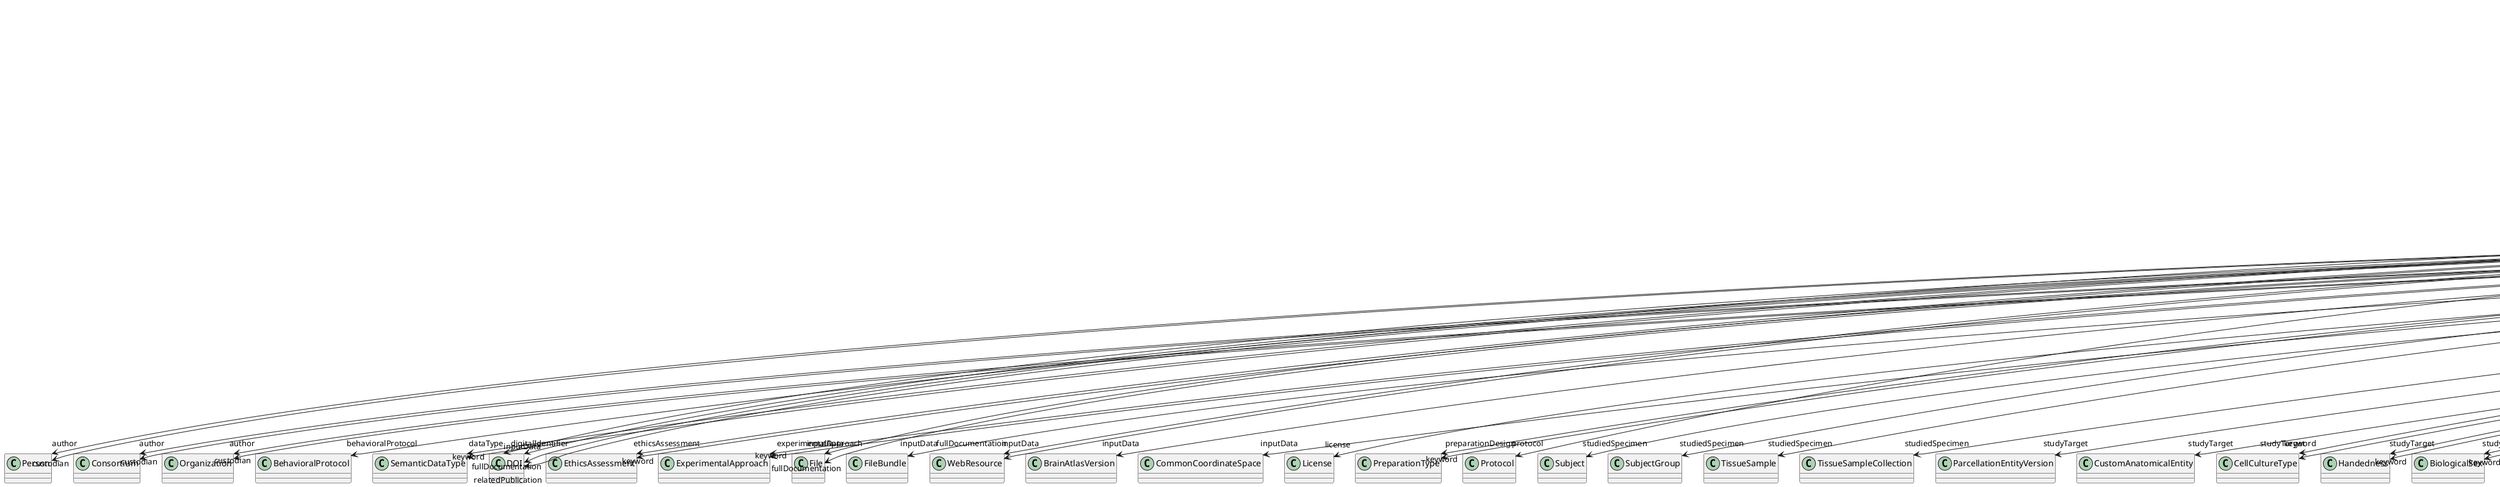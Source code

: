 @startuml
class DatasetVersion {
+author
+behavioralProtocol
+dataType
+digitalIdentifier
+ethicsAssessment
+experimentalApproach
+inputData
+isAlternativeVersionOf
+isNewVersionOf
+license
+preparationDesign
+protocol
+studiedSpecimen
+studyTarget
+technique
+accessibility
+copyright
+custodian
+description
+fullDocumentation
+fullName
+funding
+homepage
+howToCite
+keyword
+otherContribution
+relatedPublication
+releaseDate
+repository
+shortName
+supportChannel
+versionIdentifier
+versionInnovation

}
DatasetVersion -d-> "author" Person
DatasetVersion -d-> "author" Consortium
DatasetVersion -d-> "author" Organization
DatasetVersion -d-> "behavioralProtocol" BehavioralProtocol
DatasetVersion -d-> "dataType" SemanticDataType
DatasetVersion -d-> "digitalIdentifier" DOI
DatasetVersion -d-> "ethicsAssessment" EthicsAssessment
DatasetVersion -d-> "experimentalApproach" ExperimentalApproach
DatasetVersion -d-> "inputData" DOI
DatasetVersion -d-> "inputData" File
DatasetVersion -d-> "inputData" FileBundle
DatasetVersion -d-> "inputData" WebResource
DatasetVersion -d-> "inputData" BrainAtlasVersion
DatasetVersion -d-> "inputData" CommonCoordinateSpace
DatasetVersion -d-> "isAlternativeVersionOf" DatasetVersion
DatasetVersion -d-> "isNewVersionOf" DatasetVersion
DatasetVersion -d-> "license" License
DatasetVersion -d-> "preparationDesign" PreparationType
DatasetVersion -d-> "protocol" Protocol
DatasetVersion -d-> "studiedSpecimen" Subject
DatasetVersion -d-> "studiedSpecimen" SubjectGroup
DatasetVersion -d-> "studiedSpecimen" TissueSample
DatasetVersion -d-> "studiedSpecimen" TissueSampleCollection
DatasetVersion -d-> "studyTarget" ParcellationEntityVersion
DatasetVersion -d-> "studyTarget" CustomAnatomicalEntity
DatasetVersion -d-> "studyTarget" CellCultureType
DatasetVersion -d-> "studyTarget" Handedness
DatasetVersion -d-> "studyTarget" BiologicalSex
DatasetVersion -d-> "studyTarget" TermSuggestion
DatasetVersion -d-> "studyTarget" TactileStimulusType
DatasetVersion -d-> "studyTarget" SubcellularEntity
DatasetVersion -d-> "studyTarget" OrganismSubstance
DatasetVersion -d-> "studyTarget" CellType
DatasetVersion -d-> "studyTarget" UBERONParcellation
DatasetVersion -d-> "studyTarget" VisualStimulusType
DatasetVersion -d-> "studyTarget" GustatoryStimulusType
DatasetVersion -d-> "studyTarget" MolecularEntity
DatasetVersion -d-> "studyTarget" ElectricalStimulusType
DatasetVersion -d-> "studyTarget" GeneticStrainType
DatasetVersion -d-> "studyTarget" Organ
DatasetVersion -d-> "studyTarget" BreedingType
DatasetVersion -d-> "studyTarget" DiseaseModel
DatasetVersion -d-> "studyTarget" OlfactoryStimulusType
DatasetVersion -d-> "studyTarget" Species
DatasetVersion -d-> "studyTarget" OrganismSystem
DatasetVersion -d-> "studyTarget" BiologicalOrder
DatasetVersion -d-> "studyTarget" OpticalStimulusType
DatasetVersion -d-> "studyTarget" Disease
DatasetVersion -d-> "studyTarget" AuditoryStimulusType
DatasetVersion -d-> "technique" StimulationApproach
DatasetVersion -d-> "technique" StimulationTechnique
DatasetVersion -d-> "technique" AnalysisTechnique
DatasetVersion -d-> "technique" Technique
DatasetVersion -d-> "accessibility" ProductAccessibility
DatasetVersion -d-> "copyright" Copyright
DatasetVersion -d-> "custodian" Person
DatasetVersion -d-> "custodian" Consortium
DatasetVersion -d-> "custodian" Organization
DatasetVersion -d-> "fullDocumentation" DOI
DatasetVersion -d-> "fullDocumentation" File
DatasetVersion -d-> "fullDocumentation" WebResource
DatasetVersion -d-> "funding" Funding
DatasetVersion -d-> "keyword" ActionStatusType
DatasetVersion -d-> "keyword" ModelAbstractionLevel
DatasetVersion -d-> "keyword" CellCultureType
DatasetVersion -d-> "keyword" AnatomicalPlane
DatasetVersion -d-> "keyword" AgeCategory
DatasetVersion -d-> "keyword" TissueSampleAttribute
DatasetVersion -d-> "keyword" Handedness
DatasetVersion -d-> "keyword" EthicsAssessment
DatasetVersion -d-> "keyword" LearningResourceType
DatasetVersion -d-> "keyword" BiologicalSex
DatasetVersion -d-> "keyword" ContributionType
DatasetVersion -d-> "keyword" TermSuggestion
DatasetVersion -d-> "keyword" EducationalLevel
DatasetVersion -d-> "keyword" OperatingDevice
DatasetVersion -d-> "keyword" AnnotationType
DatasetVersion -d-> "keyword" StimulationApproach
DatasetVersion -d-> "keyword" Language
DatasetVersion -d-> "keyword" TactileStimulusType
DatasetVersion -d-> "keyword" SubcellularEntity
DatasetVersion -d-> "keyword" OrganismSubstance
DatasetVersion -d-> "keyword" CellType
DatasetVersion -d-> "keyword" UBERONParcellation
DatasetVersion -d-> "keyword" VisualStimulusType
DatasetVersion -d-> "keyword" CriteriaQualityType
DatasetVersion -d-> "keyword" SetupType
DatasetVersion -d-> "keyword" GustatoryStimulusType
DatasetVersion -d-> "keyword" FileUsageRole
DatasetVersion -d-> "keyword" Laterality
DatasetVersion -d-> "keyword" AnatomicalAxesOrientation
DatasetVersion -d-> "keyword" MolecularEntity
DatasetVersion -d-> "keyword" FileRepositoryType
DatasetVersion -d-> "keyword" MeasuredQuantity
DatasetVersion -d-> "keyword" ElectricalStimulusType
DatasetVersion -d-> "keyword" Colormap
DatasetVersion -d-> "keyword" MetaDataModelType
DatasetVersion -d-> "keyword" ExperimentalApproach
DatasetVersion -d-> "keyword" QualitativeOverlap
DatasetVersion -d-> "keyword" SoftwareApplicationCategory
DatasetVersion -d-> "keyword" PreparationType
DatasetVersion -d-> "keyword" StimulationTechnique
DatasetVersion -d-> "keyword" GeneticStrainType
DatasetVersion -d-> "keyword" Service
DatasetVersion -d-> "keyword" PatchClampVariation
DatasetVersion -d-> "keyword" Organ
DatasetVersion -d-> "keyword" SoftwareFeature
DatasetVersion -d-> "keyword" AtlasType
DatasetVersion -d-> "keyword" BreedingType
DatasetVersion -d-> "keyword" AnalysisTechnique
DatasetVersion -d-> "keyword" DataType
DatasetVersion -d-> "keyword" CranialWindowReinforcementType
DatasetVersion -d-> "keyword" TissueSampleType
DatasetVersion -d-> "keyword" ModelScope
DatasetVersion -d-> "keyword" AnnotationCriteriaType
DatasetVersion -d-> "keyword" DiseaseModel
DatasetVersion -d-> "keyword" Technique
DatasetVersion -d-> "keyword" SubjectAttribute
DatasetVersion -d-> "keyword" OlfactoryStimulusType
DatasetVersion -d-> "keyword" Species
DatasetVersion -d-> "keyword" ChemicalMixtureType
DatasetVersion -d-> "keyword" ProgrammingLanguage
DatasetVersion -d-> "keyword" Terminology
DatasetVersion -d-> "keyword" OrganismSystem
DatasetVersion -d-> "keyword" ProductAccessibility
DatasetVersion -d-> "keyword" UnitOfMeasurement
DatasetVersion -d-> "keyword" BiologicalOrder
DatasetVersion -d-> "keyword" TypeOfUncertainty
DatasetVersion -d-> "keyword" OperatingSystem
DatasetVersion -d-> "keyword" CranialWindowConstructionType
DatasetVersion -d-> "keyword" OpticalStimulusType
DatasetVersion -d-> "keyword" DifferenceMeasure
DatasetVersion -d-> "keyword" FileBundleGrouping
DatasetVersion -d-> "keyword" Disease
DatasetVersion -d-> "keyword" DeviceType
DatasetVersion -d-> "keyword" SemanticDataType
DatasetVersion -d-> "keyword" AuditoryStimulusType
DatasetVersion -d-> "otherContribution" Contribution
DatasetVersion -d-> "relatedPublication" DOI
DatasetVersion -d-> "relatedPublication" HANDLE
DatasetVersion -d-> "relatedPublication" ISBN
DatasetVersion -d-> "relatedPublication" ISSN
DatasetVersion -d-> "repository" FileRepository

@enduml